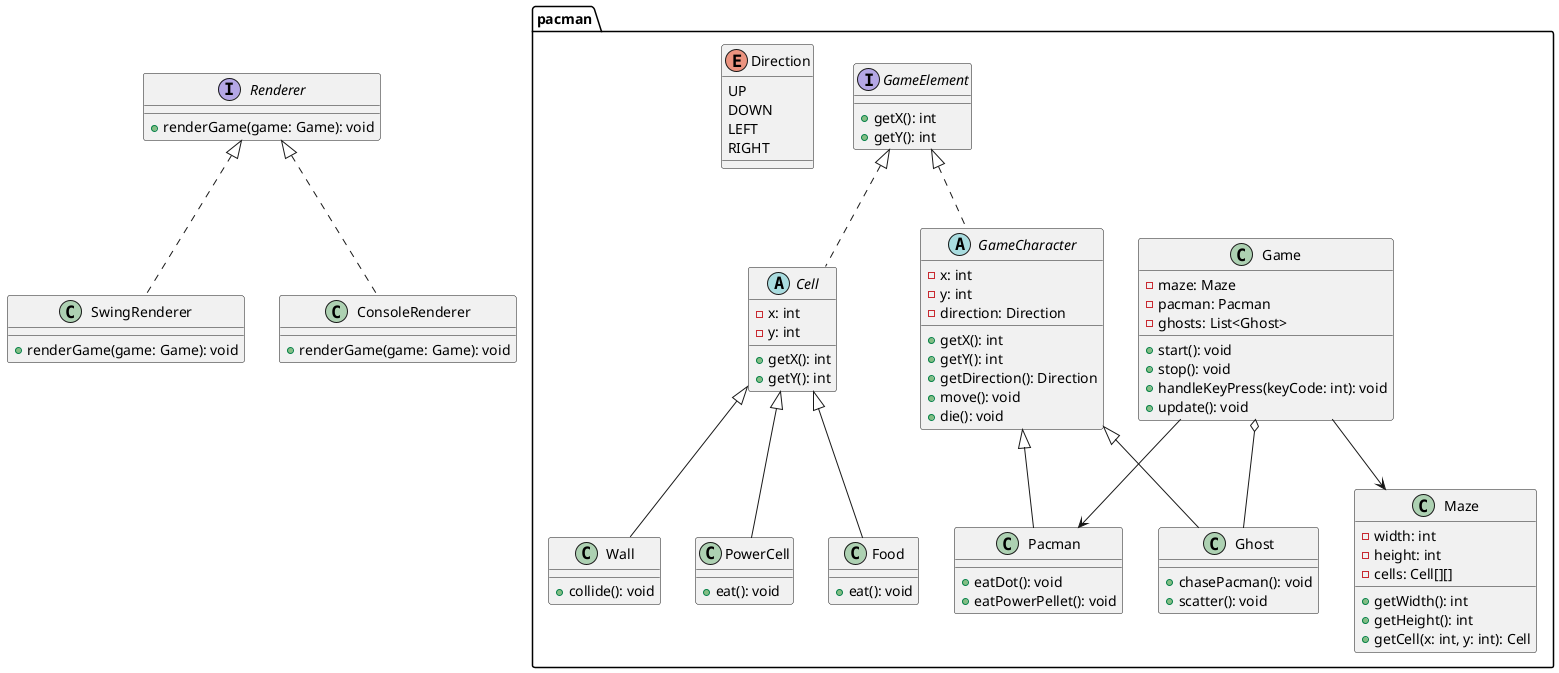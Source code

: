 @startuml
package pacman {
  class Game {
    - maze: Maze
    - pacman: Pacman
    - ghosts: List<Ghost>
    + start(): void
    + stop(): void
    + handleKeyPress(keyCode: int): void
    + update(): void
  }
  class Maze {
    - width: int
    - height: int
    - cells: Cell[][]
    + getWidth(): int
    + getHeight(): int
    + getCell(x: int, y: int): Cell
  }
  abstract class Cell implements GameElement{
    - x: int
    - y: int
    + getX(): int
    + getY(): int
  }
  class Food {
    + eat(): void
  }
  class Wall {
    + collide(): void
  }
  class PowerCell {
    + eat(): void
  }
  abstract class GameCharacter implements GameElement {
    - x: int
    - y: int
    - direction: Direction
    + getX(): int
    + getY(): int
    + getDirection(): Direction
    + move(): void
    + die(): void
  }
  class Pacman {
    + eatDot(): void
    + eatPowerPellet(): void
  }
  class Ghost {
    + chasePacman(): void
    + scatter(): void
  }
  enum Direction {
    UP
    DOWN
    LEFT
    RIGHT
  }
  interface GameElement {
    + getX(): int
    + getY(): int
  }
  GameCharacter <|-- Pacman
  GameCharacter <|-- Ghost
  Game --> Maze
  Game --> Pacman
  Game o-- Ghost
  Cell <|-- Food
  Cell <|-- Wall
  Cell <|-- PowerCell
}
interface Renderer {
  + renderGame(game: Game): void
}
class SwingRenderer{
  + renderGame(game: Game): void
}
class ConsoleRenderer{
  + renderGame(game: Game): void
}
Renderer <|.. SwingRenderer
Renderer <|.. ConsoleRenderer
@enduml